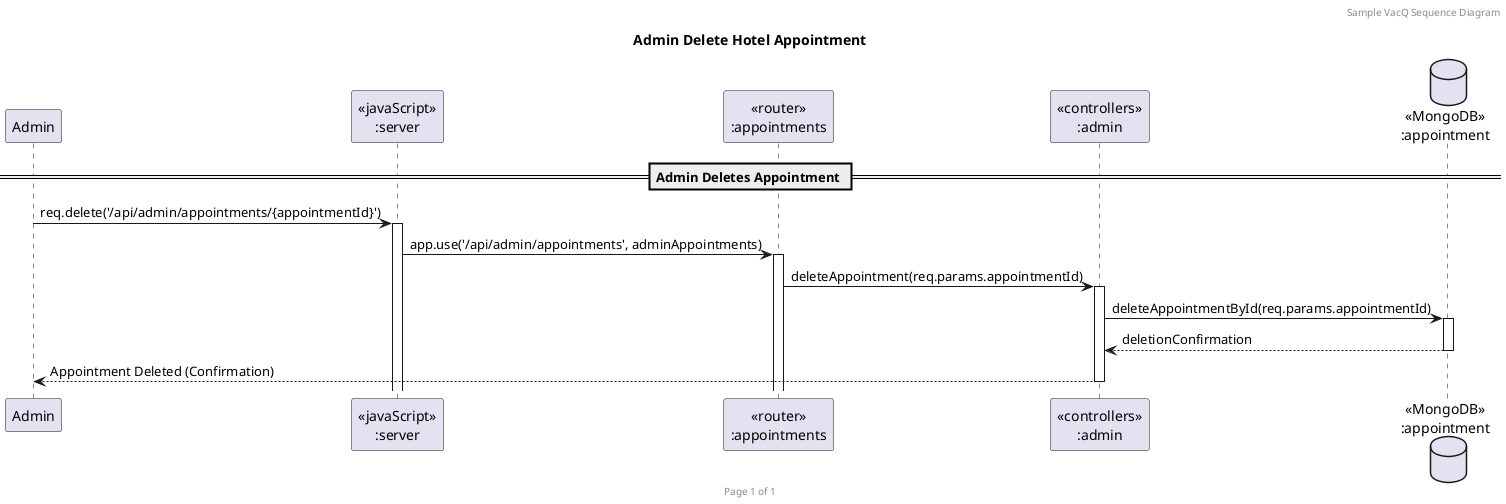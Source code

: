 @startuml Admin Delete Hotel Appointment

header Sample VacQ Sequence Diagram
footer Page %page% of %lastpage%
title "Admin Delete Hotel Appointment"

participant "Admin" as admin
participant "<<javaScript>>\n:server" as server
participant "<<router>>\n:appointments" as routerAppointments
participant "<<controllers>>\n:admin" as controllersAdmin
database "<<MongoDB>>\n:appointment" as AppointmentDatabase

== Admin Deletes Appointment ==
admin -> server ++: req.delete('/api/admin/appointments/{appointmentId}')
server -> routerAppointments ++: app.use('/api/admin/appointments', adminAppointments)
routerAppointments -> controllersAdmin ++: deleteAppointment(req.params.appointmentId)
controllersAdmin -> AppointmentDatabase ++: deleteAppointmentById(req.params.appointmentId)
AppointmentDatabase --> controllersAdmin --: deletionConfirmation
controllersAdmin --> admin --: Appointment Deleted (Confirmation)

@enduml
